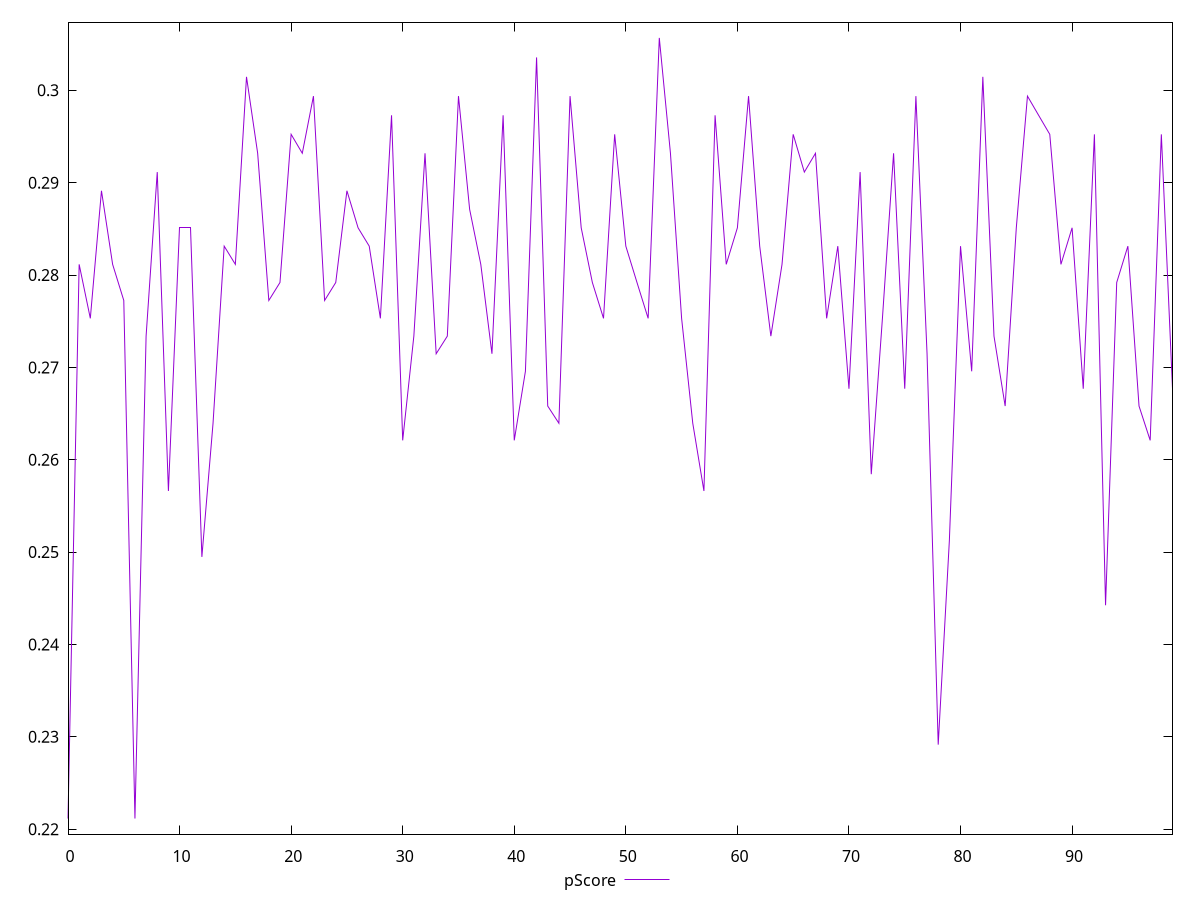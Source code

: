 reset

$pScore <<EOF
0 0.22114967733357177
1 0.2811564989162073
2 0.275310528266143
3 0.28912640615300966
4 0.2811564989162073
5 0.2772467648696075
6 0.22114967733357177
7 0.27338664435277554
8 0.29115050997016545
9 0.2566189988195759
10 0.28511624788332807
11 0.28511624788332807
12 0.24947649528529353
13 0.26395071099972167
14 0.2831300967152532
15 0.2811564989162073
16 0.30146316384229
17 0.2931873605519868
18 0.2772467648696075
19 0.27919540495676287
20 0.29523700497820715
21 0.2931873605519868
22 0.29937486094236787
23 0.2772467648696075
24 0.27919540495676287
25 0.28912640615300966
26 0.28511624788332807
27 0.2831300967152532
28 0.275310528266143
29 0.29729948978425963
30 0.2620998558569476
31 0.27338664435277554
32 0.2931873605519868
33 0.27147506194689225
34 0.27338664435277554
35 0.29937486094236787
36 0.2871150014950539
37 0.2811564989162073
38 0.27147506194689225
39 0.29729948978425963
40 0.2620998558569476
41 0.2695757294925377
42 0.303564443271711
43 0.2658136064398233
44 0.26395071099972167
45 0.29937486094236787
46 0.28511624788332807
47 0.27919540495676287
48 0.275310528266143
49 0.29523700497820715
50 0.2831300967152532
51 0.27919540495676287
52 0.275310528266143
53 0.3056787433962811
54 0.2931873605519868
55 0.275310528266143
56 0.26395071099972167
57 0.2566189988195759
58 0.29729948978425963
59 0.2811564989162073
60 0.28511624788332807
61 0.29937486094236787
62 0.2831300967152532
63 0.27338664435277554
64 0.2811564989162073
65 0.29523700497820715
66 0.29115050997016545
67 0.2931873605519868
68 0.275310528266143
69 0.2831300967152532
70 0.2676885950757872
71 0.29115050997016545
72 0.2584340533861809
73 0.275310528266143
74 0.2931873605519868
75 0.2676885950757872
76 0.29937486094236787
77 0.27147506194689225
78 0.22914906640587812
79 0.25124457293432734
80 0.2831300967152532
81 0.2695757294925377
82 0.30146316384229
83 0.27338664435277554
84 0.2658136064398233
85 0.28511624788332807
86 0.29937486094236787
87 0.29729948978425963
88 0.29523700497820715
89 0.2811564989162073
90 0.28511624788332807
91 0.2676885950757872
92 0.29523700497820715
93 0.24424168649718153
94 0.27919540495676287
95 0.2831300967152532
96 0.2658136064398233
97 0.2620998558569476
98 0.29523700497820715
99 0.2676885950757872
EOF

set key outside below
set xrange [0:99]
set yrange [0.21945909601231758:0.3073693247175353]
set trange [0.21945909601231758:0.3073693247175353]
set terminal svg size 640, 500 enhanced background rgb 'white'
set output "reports/report_00032_2021-02-25T10-28-15.087Z/max-potential-fid/samples/astro/pScore/values.svg"

plot $pScore title "pScore" with line

reset
